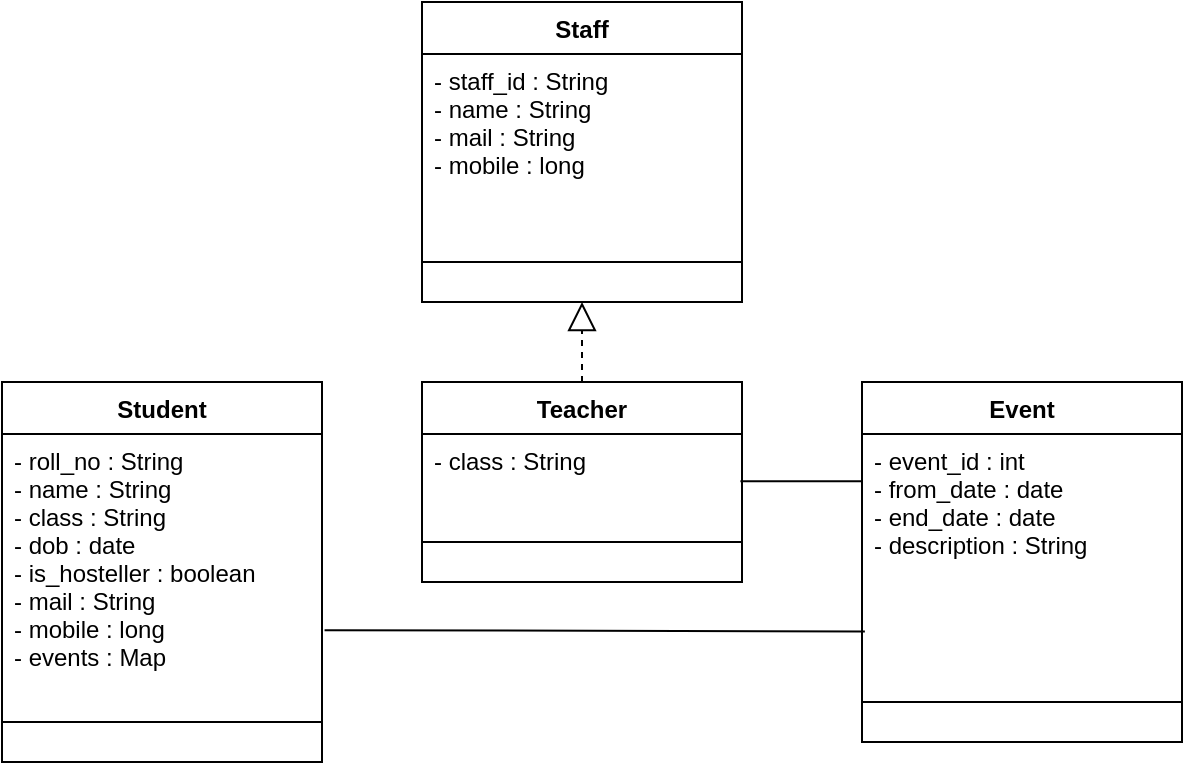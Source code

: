 <mxfile version="20.5.3" type="embed"><diagram id="CB3ILJBjrY4fO_ZfoTMc" name="Page-1"><mxGraphModel dx="813" dy="1557" grid="1" gridSize="10" guides="1" tooltips="1" connect="1" arrows="1" fold="1" page="1" pageScale="1" pageWidth="850" pageHeight="1100" math="0" shadow="0"><root><mxCell id="0"/><mxCell id="1" parent="0"/><mxCell id="QdE7p_diFOwgZNPdNC6Q-1" value="Student" style="swimlane;fontStyle=1;align=center;verticalAlign=top;childLayout=stackLayout;horizontal=1;startSize=26;horizontalStack=0;resizeParent=1;resizeParentMax=0;resizeLast=0;collapsible=1;marginBottom=0;" parent="1" vertex="1"><mxGeometry x="90" y="130" width="160" height="190" as="geometry"/></mxCell><mxCell id="QdE7p_diFOwgZNPdNC6Q-2" value="- roll_no : String&#10;- name : String&#10;- class : String&#10;- dob : date&#10;- is_hosteller : boolean &#10;- mail : String&#10;- mobile : long&#10;- events : Map&#10;" style="text;strokeColor=none;fillColor=none;align=left;verticalAlign=top;spacingLeft=4;spacingRight=4;overflow=hidden;rotatable=0;points=[[0,0.5],[1,0.5]];portConstraint=eastwest;" parent="QdE7p_diFOwgZNPdNC6Q-1" vertex="1"><mxGeometry y="26" width="160" height="124" as="geometry"/></mxCell><mxCell id="QdE7p_diFOwgZNPdNC6Q-3" value="" style="line;strokeWidth=1;fillColor=none;align=left;verticalAlign=middle;spacingTop=-1;spacingLeft=3;spacingRight=3;rotatable=0;labelPosition=right;points=[];portConstraint=eastwest;strokeColor=inherit;" parent="QdE7p_diFOwgZNPdNC6Q-1" vertex="1"><mxGeometry y="150" width="160" height="40" as="geometry"/></mxCell><mxCell id="QdE7p_diFOwgZNPdNC6Q-5" value="Staff" style="swimlane;fontStyle=1;align=center;verticalAlign=top;childLayout=stackLayout;horizontal=1;startSize=26;horizontalStack=0;resizeParent=1;resizeParentMax=0;resizeLast=0;collapsible=1;marginBottom=0;" parent="1" vertex="1"><mxGeometry x="300" y="-60" width="160" height="150" as="geometry"/></mxCell><mxCell id="QdE7p_diFOwgZNPdNC6Q-6" value="- staff_id : String&#10;- name : String&#10;- mail : String&#10;- mobile : long&#10;" style="text;strokeColor=none;fillColor=none;align=left;verticalAlign=top;spacingLeft=4;spacingRight=4;overflow=hidden;rotatable=0;points=[[0,0.5],[1,0.5]];portConstraint=eastwest;" parent="QdE7p_diFOwgZNPdNC6Q-5" vertex="1"><mxGeometry y="26" width="160" height="84" as="geometry"/></mxCell><mxCell id="QdE7p_diFOwgZNPdNC6Q-7" value="" style="line;strokeWidth=1;fillColor=none;align=left;verticalAlign=middle;spacingTop=-1;spacingLeft=3;spacingRight=3;rotatable=0;labelPosition=right;points=[];portConstraint=eastwest;strokeColor=inherit;" parent="QdE7p_diFOwgZNPdNC6Q-5" vertex="1"><mxGeometry y="110" width="160" height="40" as="geometry"/></mxCell><mxCell id="QdE7p_diFOwgZNPdNC6Q-8" value="Event" style="swimlane;fontStyle=1;align=center;verticalAlign=top;childLayout=stackLayout;horizontal=1;startSize=26;horizontalStack=0;resizeParent=1;resizeParentMax=0;resizeLast=0;collapsible=1;marginBottom=0;" parent="1" vertex="1"><mxGeometry x="520" y="130" width="160" height="180" as="geometry"/></mxCell><mxCell id="QdE7p_diFOwgZNPdNC6Q-9" value="- event_id : int&#10;- from_date : date&#10;- end_date : date&#10;- description : String&#10;" style="text;strokeColor=none;fillColor=none;align=left;verticalAlign=top;spacingLeft=4;spacingRight=4;overflow=hidden;rotatable=0;points=[[0,0.5],[1,0.5]];portConstraint=eastwest;" parent="QdE7p_diFOwgZNPdNC6Q-8" vertex="1"><mxGeometry y="26" width="160" height="114" as="geometry"/></mxCell><mxCell id="QdE7p_diFOwgZNPdNC6Q-10" value="" style="line;strokeWidth=1;fillColor=none;align=left;verticalAlign=middle;spacingTop=-1;spacingLeft=3;spacingRight=3;rotatable=0;labelPosition=right;points=[];portConstraint=eastwest;strokeColor=inherit;" parent="QdE7p_diFOwgZNPdNC6Q-8" vertex="1"><mxGeometry y="140" width="160" height="40" as="geometry"/></mxCell><mxCell id="QdE7p_diFOwgZNPdNC6Q-11" value="Teacher" style="swimlane;fontStyle=1;align=center;verticalAlign=top;childLayout=stackLayout;horizontal=1;startSize=26;horizontalStack=0;resizeParent=1;resizeParentMax=0;resizeLast=0;collapsible=1;marginBottom=0;" parent="1" vertex="1"><mxGeometry x="300" y="130" width="160" height="100" as="geometry"/></mxCell><mxCell id="QdE7p_diFOwgZNPdNC6Q-12" value="- class : String&#10;" style="text;strokeColor=none;fillColor=none;align=left;verticalAlign=top;spacingLeft=4;spacingRight=4;overflow=hidden;rotatable=0;points=[[0,0.5],[1,0.5]];portConstraint=eastwest;" parent="QdE7p_diFOwgZNPdNC6Q-11" vertex="1"><mxGeometry y="26" width="160" height="34" as="geometry"/></mxCell><mxCell id="QdE7p_diFOwgZNPdNC6Q-13" value="" style="line;strokeWidth=1;fillColor=none;align=left;verticalAlign=middle;spacingTop=-1;spacingLeft=3;spacingRight=3;rotatable=0;labelPosition=right;points=[];portConstraint=eastwest;strokeColor=inherit;" parent="QdE7p_diFOwgZNPdNC6Q-11" vertex="1"><mxGeometry y="60" width="160" height="40" as="geometry"/></mxCell><mxCell id="QdE7p_diFOwgZNPdNC6Q-19" value="" style="endArrow=none;html=1;rounded=0;exitX=0.995;exitY=0.695;exitDx=0;exitDy=0;exitPerimeter=0;entryX=0;entryY=0.207;entryDx=0;entryDy=0;entryPerimeter=0;" parent="1" source="QdE7p_diFOwgZNPdNC6Q-12" target="QdE7p_diFOwgZNPdNC6Q-9" edge="1"><mxGeometry width="50" height="50" relative="1" as="geometry"><mxPoint x="400" y="180" as="sourcePoint"/><mxPoint x="450" y="130" as="targetPoint"/></mxGeometry></mxCell><mxCell id="QdE7p_diFOwgZNPdNC6Q-20" value="" style="endArrow=none;html=1;rounded=0;exitX=1.008;exitY=0.791;exitDx=0;exitDy=0;exitPerimeter=0;entryX=0.009;entryY=0.866;entryDx=0;entryDy=0;entryPerimeter=0;" parent="1" source="QdE7p_diFOwgZNPdNC6Q-2" target="QdE7p_diFOwgZNPdNC6Q-9" edge="1"><mxGeometry width="50" height="50" relative="1" as="geometry"><mxPoint x="400" y="180" as="sourcePoint"/><mxPoint x="450" y="130" as="targetPoint"/></mxGeometry></mxCell><mxCell id="QdE7p_diFOwgZNPdNC6Q-22" value="" style="endArrow=block;dashed=1;endFill=0;endSize=12;html=1;rounded=0;exitX=0.5;exitY=0;exitDx=0;exitDy=0;entryX=0.5;entryY=1;entryDx=0;entryDy=0;" parent="1" source="QdE7p_diFOwgZNPdNC6Q-11" target="QdE7p_diFOwgZNPdNC6Q-5" edge="1"><mxGeometry width="160" relative="1" as="geometry"><mxPoint x="320" y="100" as="sourcePoint"/><mxPoint x="480" y="100" as="targetPoint"/></mxGeometry></mxCell></root></mxGraphModel></diagram></mxfile>